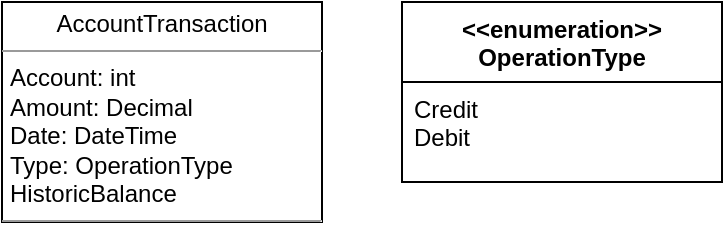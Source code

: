 <mxfile>
    <diagram id="Nb0foSavV6iUwDHSSJ48" name="Page-1">
        <mxGraphModel dx="1054" dy="843" grid="1" gridSize="10" guides="1" tooltips="1" connect="1" arrows="1" fold="1" page="1" pageScale="1" pageWidth="850" pageHeight="1100" math="0" shadow="0">
            <root>
                <mxCell id="0"/>
                <mxCell id="1" parent="0"/>
                <mxCell id="3" value="&lt;p style=&quot;margin:0px;margin-top:4px;text-align:center;&quot;&gt;&lt;span class=&quot;pl-en&quot;&gt;AccountTransaction&lt;/span&gt;&lt;br&gt;&lt;/p&gt;&lt;hr size=&quot;1&quot;&gt;&lt;p style=&quot;margin:0px;margin-left:4px;&quot;&gt;Account: int&lt;/p&gt;&lt;p style=&quot;margin:0px;margin-left:4px;&quot;&gt;Amount: Decimal&lt;/p&gt;&lt;p style=&quot;margin:0px;margin-left:4px;&quot;&gt;Date: DateTime&lt;/p&gt;&lt;p style=&quot;margin:0px;margin-left:4px;&quot;&gt;Type: OperationType&lt;/p&gt;&lt;p style=&quot;margin:0px;margin-left:4px;&quot;&gt;HistoricBalance&lt;/p&gt;&lt;hr size=&quot;1&quot;&gt;&lt;p style=&quot;margin:0px;margin-left:4px;&quot;&gt;&lt;br&gt;&lt;/p&gt;" style="verticalAlign=top;align=left;overflow=fill;fontSize=12;fontFamily=Helvetica;html=1;" vertex="1" parent="1">
                    <mxGeometry x="130" y="340" width="160" height="110" as="geometry"/>
                </mxCell>
                <mxCell id="7" value="&lt;&lt;enumeration&gt;&gt;&#10;OperationType" style="swimlane;fontStyle=1;align=center;verticalAlign=top;childLayout=stackLayout;horizontal=1;startSize=40;horizontalStack=0;resizeParent=1;resizeParentMax=0;resizeLast=0;collapsible=1;marginBottom=0;" vertex="1" parent="1">
                    <mxGeometry x="330" y="340" width="160" height="90" as="geometry">
                        <mxRectangle x="330" y="340" width="140" height="40" as="alternateBounds"/>
                    </mxGeometry>
                </mxCell>
                <mxCell id="8" value="Credit&#10;Debit&#10;" style="text;strokeColor=none;fillColor=none;align=left;verticalAlign=top;spacingLeft=4;spacingRight=4;overflow=hidden;rotatable=0;points=[[0,0.5],[1,0.5]];portConstraint=eastwest;" vertex="1" parent="7">
                    <mxGeometry y="40" width="160" height="50" as="geometry"/>
                </mxCell>
            </root>
        </mxGraphModel>
    </diagram>
</mxfile>